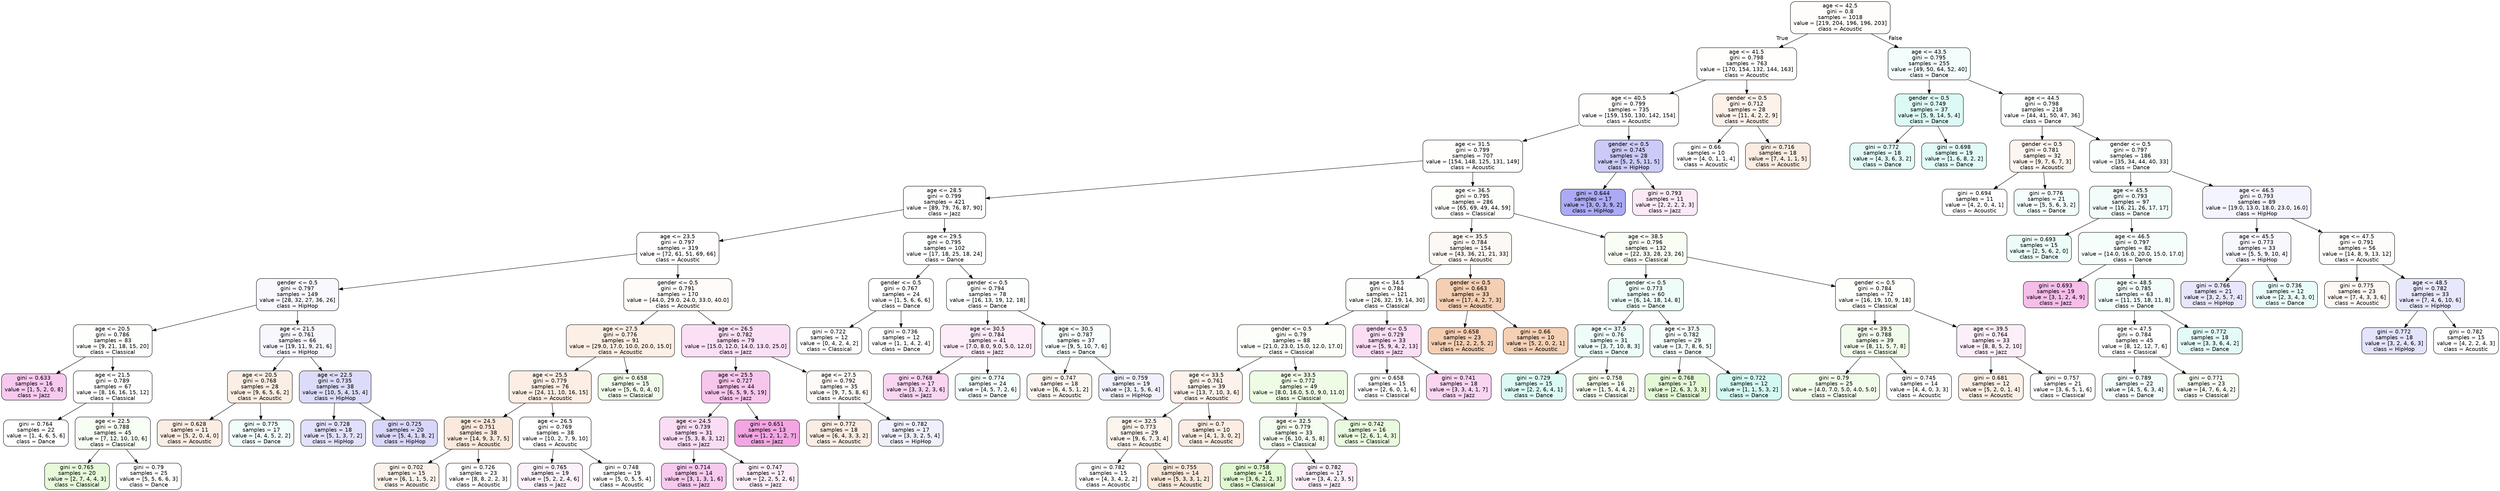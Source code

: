 digraph Tree {
node [shape=box, style="filled, rounded", color="black", fontname="helvetica"] ;
edge [fontname="helvetica"] ;
0 [label="age <= 42.5\ngini = 0.8\nsamples = 1018\nvalue = [219, 204, 196, 196, 203]\nclass = Acoustic", fillcolor="#fffdfb"] ;
1 [label="age <= 41.5\ngini = 0.798\nsamples = 763\nvalue = [170, 154, 132, 144, 163]\nclass = Acoustic", fillcolor="#fffefd"] ;
0 -> 1 [labeldistance=2.5, labelangle=45, headlabel="True"] ;
2 [label="age <= 40.5\ngini = 0.799\nsamples = 735\nvalue = [159, 150, 130, 142, 154]\nclass = Acoustic", fillcolor="#fffefd"] ;
1 -> 2 ;
3 [label="age <= 31.5\ngini = 0.799\nsamples = 707\nvalue = [154, 148, 125, 131, 149]\nclass = Acoustic", fillcolor="#fffefd"] ;
2 -> 3 ;
4 [label="age <= 28.5\ngini = 0.799\nsamples = 421\nvalue = [89, 79, 76, 87, 90]\nclass = Jazz", fillcolor="#fffeff"] ;
3 -> 4 ;
5 [label="age <= 23.5\ngini = 0.797\nsamples = 319\nvalue = [72, 61, 51, 69, 66]\nclass = Acoustic", fillcolor="#fffdfd"] ;
4 -> 5 ;
6 [label="gender <= 0.5\ngini = 0.797\nsamples = 149\nvalue = [28, 32, 27, 36, 26]\nclass = HipHop", fillcolor="#f8f8fe"] ;
5 -> 6 ;
7 [label="age <= 20.5\ngini = 0.786\nsamples = 83\nvalue = [9, 21, 18, 15, 20]\nclass = Classical", fillcolor="#fdfffc"] ;
6 -> 7 ;
8 [label="gini = 0.633\nsamples = 16\nvalue = [1, 5, 2, 0, 8]\nclass = Jazz", fillcolor="#f8c9ee"] ;
7 -> 8 ;
9 [label="age <= 21.5\ngini = 0.789\nsamples = 67\nvalue = [8, 16, 16, 15, 12]\nclass = Classical", fillcolor="#ffffff"] ;
7 -> 9 ;
10 [label="gini = 0.764\nsamples = 22\nvalue = [1, 4, 6, 5, 6]\nclass = Dance", fillcolor="#ffffff"] ;
9 -> 10 ;
11 [label="age <= 22.5\ngini = 0.788\nsamples = 45\nvalue = [7, 12, 10, 10, 6]\nclass = Classical", fillcolor="#f7fef4"] ;
9 -> 11 ;
12 [label="gini = 0.765\nsamples = 20\nvalue = [2, 7, 4, 4, 3]\nclass = Classical", fillcolor="#e6fada"] ;
11 -> 12 ;
13 [label="gini = 0.79\nsamples = 25\nvalue = [5, 5, 6, 6, 3]\nclass = Dance", fillcolor="#ffffff"] ;
11 -> 13 ;
14 [label="age <= 21.5\ngini = 0.761\nsamples = 66\nvalue = [19, 11, 9, 21, 6]\nclass = HipHop", fillcolor="#f7f7fe"] ;
6 -> 14 ;
15 [label="age <= 20.5\ngini = 0.768\nsamples = 28\nvalue = [9, 6, 5, 6, 2]\nclass = Acoustic", fillcolor="#fbeee4"] ;
14 -> 15 ;
16 [label="gini = 0.628\nsamples = 11\nvalue = [5, 2, 0, 4, 0]\nclass = Acoustic", fillcolor="#fbede3"] ;
15 -> 16 ;
17 [label="gini = 0.775\nsamples = 17\nvalue = [4, 4, 5, 2, 2]\nclass = Dance", fillcolor="#f0fdfb"] ;
15 -> 17 ;
18 [label="age <= 22.5\ngini = 0.735\nsamples = 38\nvalue = [10, 5, 4, 15, 4]\nclass = HipHop", fillcolor="#dcdcfa"] ;
14 -> 18 ;
19 [label="gini = 0.728\nsamples = 18\nvalue = [5, 1, 3, 7, 2]\nclass = HipHop", fillcolor="#e1e1fb"] ;
18 -> 19 ;
20 [label="gini = 0.725\nsamples = 20\nvalue = [5, 4, 1, 8, 2]\nclass = HipHop", fillcolor="#d8d7fa"] ;
18 -> 20 ;
21 [label="gender <= 0.5\ngini = 0.791\nsamples = 170\nvalue = [44.0, 29.0, 24.0, 33.0, 40.0]\nclass = Acoustic", fillcolor="#fefbf9"] ;
5 -> 21 ;
22 [label="age <= 27.5\ngini = 0.776\nsamples = 91\nvalue = [29.0, 17.0, 10.0, 20.0, 15.0]\nclass = Acoustic", fillcolor="#fcefe6"] ;
21 -> 22 ;
23 [label="age <= 25.5\ngini = 0.779\nsamples = 76\nvalue = [24, 11, 10, 16, 15]\nclass = Acoustic", fillcolor="#fceee5"] ;
22 -> 23 ;
24 [label="age <= 24.5\ngini = 0.751\nsamples = 38\nvalue = [14, 9, 3, 7, 5]\nclass = Acoustic", fillcolor="#fbe9dd"] ;
23 -> 24 ;
25 [label="gini = 0.702\nsamples = 15\nvalue = [6, 1, 1, 5, 2]\nclass = Acoustic", fillcolor="#fcf2eb"] ;
24 -> 25 ;
26 [label="gini = 0.726\nsamples = 23\nvalue = [8, 8, 2, 2, 3]\nclass = Acoustic", fillcolor="#ffffff"] ;
24 -> 26 ;
27 [label="age <= 26.5\ngini = 0.769\nsamples = 38\nvalue = [10, 2, 7, 9, 10]\nclass = Acoustic", fillcolor="#ffffff"] ;
23 -> 27 ;
28 [label="gini = 0.765\nsamples = 19\nvalue = [5, 2, 2, 4, 6]\nclass = Jazz", fillcolor="#fdf1fb"] ;
27 -> 28 ;
29 [label="gini = 0.748\nsamples = 19\nvalue = [5, 0, 5, 5, 4]\nclass = Acoustic", fillcolor="#ffffff"] ;
27 -> 29 ;
30 [label="gini = 0.658\nsamples = 15\nvalue = [5, 6, 0, 4, 0]\nclass = Classical", fillcolor="#f2fceb"] ;
22 -> 30 ;
31 [label="age <= 26.5\ngini = 0.782\nsamples = 79\nvalue = [15.0, 12.0, 14.0, 13.0, 25.0]\nclass = Jazz", fillcolor="#fbe0f5"] ;
21 -> 31 ;
32 [label="age <= 25.5\ngini = 0.727\nsamples = 44\nvalue = [6, 5, 9, 5, 19]\nclass = Jazz", fillcolor="#f8c6ed"] ;
31 -> 32 ;
33 [label="age <= 24.5\ngini = 0.739\nsamples = 31\nvalue = [5, 3, 8, 3, 12]\nclass = Jazz", fillcolor="#faddf4"] ;
32 -> 33 ;
34 [label="gini = 0.714\nsamples = 14\nvalue = [3, 1, 3, 1, 6]\nclass = Jazz", fillcolor="#f8c9ee"] ;
33 -> 34 ;
35 [label="gini = 0.747\nsamples = 17\nvalue = [2, 2, 5, 2, 6]\nclass = Jazz", fillcolor="#fdeefa"] ;
33 -> 35 ;
36 [label="gini = 0.651\nsamples = 13\nvalue = [1, 2, 1, 2, 7]\nclass = Jazz", fillcolor="#f3a5e2"] ;
32 -> 36 ;
37 [label="age <= 27.5\ngini = 0.792\nsamples = 35\nvalue = [9, 7, 5, 8, 6]\nclass = Acoustic", fillcolor="#fefaf8"] ;
31 -> 37 ;
38 [label="gini = 0.772\nsamples = 18\nvalue = [6, 4, 3, 3, 2]\nclass = Acoustic", fillcolor="#fbede3"] ;
37 -> 38 ;
39 [label="gini = 0.782\nsamples = 17\nvalue = [3, 3, 2, 5, 4]\nclass = HipHop", fillcolor="#f0f0fd"] ;
37 -> 39 ;
40 [label="age <= 29.5\ngini = 0.795\nsamples = 102\nvalue = [17, 18, 25, 18, 24]\nclass = Dance", fillcolor="#fcfffe"] ;
4 -> 40 ;
41 [label="gender <= 0.5\ngini = 0.767\nsamples = 24\nvalue = [1, 5, 6, 6, 6]\nclass = Dance", fillcolor="#ffffff"] ;
40 -> 41 ;
42 [label="gini = 0.722\nsamples = 12\nvalue = [0, 4, 2, 4, 2]\nclass = Classical", fillcolor="#ffffff"] ;
41 -> 42 ;
43 [label="gini = 0.736\nsamples = 12\nvalue = [1, 1, 4, 2, 4]\nclass = Dance", fillcolor="#ffffff"] ;
41 -> 43 ;
44 [label="gender <= 0.5\ngini = 0.794\nsamples = 78\nvalue = [16, 13, 19, 12, 18]\nclass = Dance", fillcolor="#fcfffe"] ;
40 -> 44 ;
45 [label="age <= 30.5\ngini = 0.784\nsamples = 41\nvalue = [7.0, 8.0, 9.0, 5.0, 12.0]\nclass = Jazz", fillcolor="#fdecf9"] ;
44 -> 45 ;
46 [label="gini = 0.768\nsamples = 17\nvalue = [3, 3, 2, 3, 6]\nclass = Jazz", fillcolor="#f9d5f2"] ;
45 -> 46 ;
47 [label="gini = 0.774\nsamples = 24\nvalue = [4, 5, 7, 2, 6]\nclass = Dance", fillcolor="#f4fefc"] ;
45 -> 47 ;
48 [label="age <= 30.5\ngini = 0.787\nsamples = 37\nvalue = [9, 5, 10, 7, 6]\nclass = Dance", fillcolor="#f8fefd"] ;
44 -> 48 ;
49 [label="gini = 0.747\nsamples = 18\nvalue = [6, 4, 5, 1, 2]\nclass = Acoustic", fillcolor="#fdf5f0"] ;
48 -> 49 ;
50 [label="gini = 0.759\nsamples = 19\nvalue = [3, 1, 5, 6, 4]\nclass = HipHop", fillcolor="#f1f1fd"] ;
48 -> 50 ;
51 [label="age <= 36.5\ngini = 0.795\nsamples = 286\nvalue = [65, 69, 49, 44, 59]\nclass = Classical", fillcolor="#fdfffb"] ;
3 -> 51 ;
52 [label="age <= 35.5\ngini = 0.784\nsamples = 154\nvalue = [43, 36, 21, 21, 33]\nclass = Acoustic", fillcolor="#fdf8f3"] ;
51 -> 52 ;
53 [label="age <= 34.5\ngini = 0.784\nsamples = 121\nvalue = [26, 32, 19, 14, 30]\nclass = Classical", fillcolor="#fcfefb"] ;
52 -> 53 ;
54 [label="gender <= 0.5\ngini = 0.79\nsamples = 88\nvalue = [21.0, 23.0, 15.0, 12.0, 17.0]\nclass = Classical", fillcolor="#fbfef9"] ;
53 -> 54 ;
55 [label="age <= 33.5\ngini = 0.761\nsamples = 39\nvalue = [13, 7, 10, 3, 6]\nclass = Acoustic", fillcolor="#fcf2eb"] ;
54 -> 55 ;
56 [label="age <= 32.5\ngini = 0.773\nsamples = 29\nvalue = [9, 6, 7, 3, 4]\nclass = Acoustic", fillcolor="#fdf4ed"] ;
55 -> 56 ;
57 [label="gini = 0.782\nsamples = 15\nvalue = [4, 3, 4, 2, 2]\nclass = Acoustic", fillcolor="#ffffff"] ;
56 -> 57 ;
58 [label="gini = 0.755\nsamples = 14\nvalue = [5, 3, 3, 1, 2]\nclass = Acoustic", fillcolor="#fae8db"] ;
56 -> 58 ;
59 [label="gini = 0.7\nsamples = 10\nvalue = [4, 1, 3, 0, 2]\nclass = Acoustic", fillcolor="#fbede3"] ;
55 -> 59 ;
60 [label="age <= 33.5\ngini = 0.772\nsamples = 49\nvalue = [8.0, 16.0, 5.0, 9.0, 11.0]\nclass = Classical", fillcolor="#eefce5"] ;
54 -> 60 ;
61 [label="age <= 32.5\ngini = 0.779\nsamples = 33\nvalue = [6, 10, 4, 5, 8]\nclass = Classical", fillcolor="#f4fdef"] ;
60 -> 61 ;
62 [label="gini = 0.758\nsamples = 16\nvalue = [3, 6, 2, 2, 3]\nclass = Classical", fillcolor="#e1f9d1"] ;
61 -> 62 ;
63 [label="gini = 0.782\nsamples = 17\nvalue = [3, 4, 2, 3, 5]\nclass = Jazz", fillcolor="#fdf0fa"] ;
61 -> 63 ;
64 [label="gini = 0.742\nsamples = 16\nvalue = [2, 6, 1, 4, 3]\nclass = Classical", fillcolor="#e9fbde"] ;
60 -> 64 ;
65 [label="gender <= 0.5\ngini = 0.729\nsamples = 33\nvalue = [5, 9, 4, 2, 13]\nclass = Jazz", fillcolor="#fbdef4"] ;
53 -> 65 ;
66 [label="gini = 0.658\nsamples = 15\nvalue = [2, 6, 0, 1, 6]\nclass = Classical", fillcolor="#ffffff"] ;
65 -> 66 ;
67 [label="gini = 0.741\nsamples = 18\nvalue = [3, 3, 4, 1, 7]\nclass = Jazz", fillcolor="#f9d5f2"] ;
65 -> 67 ;
68 [label="gender <= 0.5\ngini = 0.663\nsamples = 33\nvalue = [17, 4, 2, 7, 3]\nclass = Acoustic", fillcolor="#f5cfb3"] ;
52 -> 68 ;
69 [label="gini = 0.658\nsamples = 23\nvalue = [12, 2, 2, 5, 2]\nclass = Acoustic", fillcolor="#f5ceb2"] ;
68 -> 69 ;
70 [label="gini = 0.66\nsamples = 10\nvalue = [5, 2, 0, 2, 1]\nclass = Acoustic", fillcolor="#f5d0b5"] ;
68 -> 70 ;
71 [label="age <= 38.5\ngini = 0.796\nsamples = 132\nvalue = [22, 33, 28, 23, 26]\nclass = Classical", fillcolor="#f9fef5"] ;
51 -> 71 ;
72 [label="gender <= 0.5\ngini = 0.773\nsamples = 60\nvalue = [6, 14, 18, 14, 8]\nclass = Dance", fillcolor="#eefdfa"] ;
71 -> 72 ;
73 [label="age <= 37.5\ngini = 0.76\nsamples = 31\nvalue = [3, 7, 10, 8, 3]\nclass = Dance", fillcolor="#eefdfa"] ;
72 -> 73 ;
74 [label="gini = 0.729\nsamples = 15\nvalue = [2, 2, 6, 4, 1]\nclass = Dance", fillcolor="#dbfaf4"] ;
73 -> 74 ;
75 [label="gini = 0.758\nsamples = 16\nvalue = [1, 5, 4, 4, 2]\nclass = Classical", fillcolor="#f4fdee"] ;
73 -> 75 ;
76 [label="age <= 37.5\ngini = 0.782\nsamples = 29\nvalue = [3, 7, 8, 6, 5]\nclass = Dance", fillcolor="#f6fefc"] ;
72 -> 76 ;
77 [label="gini = 0.768\nsamples = 17\nvalue = [2, 6, 3, 3, 3]\nclass = Classical", fillcolor="#e3f9d5"] ;
76 -> 77 ;
78 [label="gini = 0.722\nsamples = 12\nvalue = [1, 1, 5, 3, 2]\nclass = Dance", fillcolor="#d3f9f2"] ;
76 -> 78 ;
79 [label="gender <= 0.5\ngini = 0.784\nsamples = 72\nvalue = [16, 19, 10, 9, 18]\nclass = Classical", fillcolor="#fdfffb"] ;
71 -> 79 ;
80 [label="age <= 39.5\ngini = 0.788\nsamples = 39\nvalue = [8, 11, 5, 7, 8]\nclass = Classical", fillcolor="#f2fcec"] ;
79 -> 80 ;
81 [label="gini = 0.79\nsamples = 25\nvalue = [4.0, 7.0, 5.0, 4.0, 5.0]\nclass = Classical", fillcolor="#f2fceb"] ;
80 -> 81 ;
82 [label="gini = 0.745\nsamples = 14\nvalue = [4, 4, 0, 3, 3]\nclass = Acoustic", fillcolor="#ffffff"] ;
80 -> 82 ;
83 [label="age <= 39.5\ngini = 0.764\nsamples = 33\nvalue = [8, 8, 5, 2, 10]\nclass = Jazz", fillcolor="#fdeffa"] ;
79 -> 83 ;
84 [label="gini = 0.681\nsamples = 12\nvalue = [5, 2, 0, 1, 4]\nclass = Acoustic", fillcolor="#fcefe6"] ;
83 -> 84 ;
85 [label="gini = 0.757\nsamples = 21\nvalue = [3, 6, 5, 1, 6]\nclass = Classical", fillcolor="#ffffff"] ;
83 -> 85 ;
86 [label="gender <= 0.5\ngini = 0.745\nsamples = 28\nvalue = [5, 2, 5, 11, 5]\nclass = HipHop", fillcolor="#cccbf8"] ;
2 -> 86 ;
87 [label="gini = 0.644\nsamples = 17\nvalue = [3, 0, 3, 9, 2]\nclass = HipHop", fillcolor="#abaaf4"] ;
86 -> 87 ;
88 [label="gini = 0.793\nsamples = 11\nvalue = [2, 2, 2, 2, 3]\nclass = Jazz", fillcolor="#fce9f8"] ;
86 -> 88 ;
89 [label="gender <= 0.5\ngini = 0.712\nsamples = 28\nvalue = [11, 4, 2, 2, 9]\nclass = Acoustic", fillcolor="#fcf2ea"] ;
1 -> 89 ;
90 [label="gini = 0.66\nsamples = 10\nvalue = [4, 0, 1, 1, 4]\nclass = Acoustic", fillcolor="#ffffff"] ;
89 -> 90 ;
91 [label="gini = 0.716\nsamples = 18\nvalue = [7, 4, 1, 1, 5]\nclass = Acoustic", fillcolor="#fbece1"] ;
89 -> 91 ;
92 [label="age <= 43.5\ngini = 0.795\nsamples = 255\nvalue = [49, 50, 64, 52, 40]\nclass = Dance", fillcolor="#f3fdfc"] ;
0 -> 92 [labeldistance=2.5, labelangle=-45, headlabel="False"] ;
93 [label="gender <= 0.5\ngini = 0.749\nsamples = 37\nvalue = [5, 9, 14, 5, 4]\nclass = Dance", fillcolor="#dcfaf5"] ;
92 -> 93 ;
94 [label="gini = 0.772\nsamples = 18\nvalue = [4, 3, 6, 3, 2]\nclass = Dance", fillcolor="#e3fbf7"] ;
93 -> 94 ;
95 [label="gini = 0.698\nsamples = 19\nvalue = [1, 6, 8, 2, 2]\nclass = Dance", fillcolor="#e1fbf6"] ;
93 -> 95 ;
96 [label="age <= 44.5\ngini = 0.798\nsamples = 218\nvalue = [44, 41, 50, 47, 36]\nclass = Dance", fillcolor="#fcfffe"] ;
92 -> 96 ;
97 [label="gender <= 0.5\ngini = 0.781\nsamples = 32\nvalue = [9, 7, 6, 7, 3]\nclass = Acoustic", fillcolor="#fdf5ef"] ;
96 -> 97 ;
98 [label="gini = 0.694\nsamples = 11\nvalue = [4, 2, 0, 4, 1]\nclass = Acoustic", fillcolor="#ffffff"] ;
97 -> 98 ;
99 [label="gini = 0.776\nsamples = 21\nvalue = [5, 5, 6, 3, 2]\nclass = Dance", fillcolor="#f3fdfb"] ;
97 -> 99 ;
100 [label="gender <= 0.5\ngini = 0.797\nsamples = 186\nvalue = [35, 34, 44, 40, 33]\nclass = Dance", fillcolor="#fafefd"] ;
96 -> 100 ;
101 [label="age <= 45.5\ngini = 0.793\nsamples = 97\nvalue = [16, 21, 26, 17, 17]\nclass = Dance", fillcolor="#f2fdfb"] ;
100 -> 101 ;
102 [label="gini = 0.693\nsamples = 15\nvalue = [2, 5, 6, 2, 0]\nclass = Dance", fillcolor="#ebfcf9"] ;
101 -> 102 ;
103 [label="age <= 46.5\ngini = 0.797\nsamples = 82\nvalue = [14.0, 16.0, 20.0, 15.0, 17.0]\nclass = Dance", fillcolor="#f6fefc"] ;
101 -> 103 ;
104 [label="gini = 0.693\nsamples = 19\nvalue = [3, 1, 2, 4, 9]\nclass = Jazz", fillcolor="#f6bdea"] ;
103 -> 104 ;
105 [label="age <= 48.5\ngini = 0.785\nsamples = 63\nvalue = [11, 15, 18, 11, 8]\nclass = Dance", fillcolor="#f3fdfb"] ;
103 -> 105 ;
106 [label="age <= 47.5\ngini = 0.784\nsamples = 45\nvalue = [8, 12, 12, 7, 6]\nclass = Classical", fillcolor="#ffffff"] ;
105 -> 106 ;
107 [label="gini = 0.789\nsamples = 22\nvalue = [4, 5, 6, 3, 4]\nclass = Dance", fillcolor="#f3fdfc"] ;
106 -> 107 ;
108 [label="gini = 0.771\nsamples = 23\nvalue = [4, 7, 6, 4, 2]\nclass = Classical", fillcolor="#f7fdf3"] ;
106 -> 108 ;
109 [label="gini = 0.772\nsamples = 18\nvalue = [3, 3, 6, 4, 2]\nclass = Dance", fillcolor="#e3fbf7"] ;
105 -> 109 ;
110 [label="age <= 46.5\ngini = 0.793\nsamples = 89\nvalue = [19.0, 13.0, 18.0, 23.0, 16.0]\nclass = HipHop", fillcolor="#f4f4fe"] ;
100 -> 110 ;
111 [label="age <= 45.5\ngini = 0.773\nsamples = 33\nvalue = [5, 5, 9, 10, 4]\nclass = HipHop", fillcolor="#f7f7fe"] ;
110 -> 111 ;
112 [label="gini = 0.766\nsamples = 21\nvalue = [3, 2, 5, 7, 4]\nclass = HipHop", fillcolor="#e7e6fc"] ;
111 -> 112 ;
113 [label="gini = 0.736\nsamples = 12\nvalue = [2, 3, 4, 3, 0]\nclass = Dance", fillcolor="#e9fcf9"] ;
111 -> 113 ;
114 [label="age <= 47.5\ngini = 0.791\nsamples = 56\nvalue = [14, 8, 9, 13, 12]\nclass = Acoustic", fillcolor="#fefcfa"] ;
110 -> 114 ;
115 [label="gini = 0.775\nsamples = 23\nvalue = [7, 4, 3, 3, 6]\nclass = Acoustic", fillcolor="#fdf8f3"] ;
114 -> 115 ;
116 [label="age <= 48.5\ngini = 0.782\nsamples = 33\nvalue = [7, 4, 6, 10, 6]\nclass = HipHop", fillcolor="#e8e8fc"] ;
114 -> 116 ;
117 [label="gini = 0.772\nsamples = 18\nvalue = [3, 2, 4, 6, 3]\nclass = HipHop", fillcolor="#e3e3fb"] ;
116 -> 117 ;
118 [label="gini = 0.782\nsamples = 15\nvalue = [4, 2, 2, 4, 3]\nclass = Acoustic", fillcolor="#ffffff"] ;
116 -> 118 ;
}